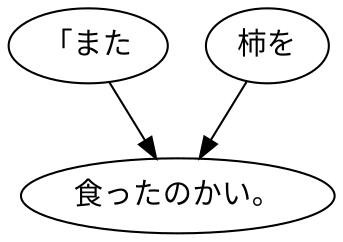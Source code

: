 digraph graph7969 {
	node0 [label="「また"];
	node1 [label="柿を"];
	node2 [label="食ったのかい。"];
	node0 -> node2;
	node1 -> node2;
}
